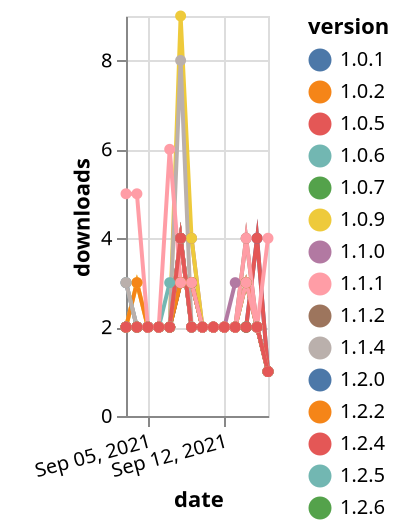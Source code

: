 {"$schema": "https://vega.github.io/schema/vega-lite/v5.json", "description": "A simple bar chart with embedded data.", "data": {"values": [{"date": "2021-09-03", "total": 1650, "delta": 2, "version": "1.0.9"}, {"date": "2021-09-04", "total": 1652, "delta": 2, "version": "1.0.9"}, {"date": "2021-09-05", "total": 1654, "delta": 2, "version": "1.0.9"}, {"date": "2021-09-06", "total": 1656, "delta": 2, "version": "1.0.9"}, {"date": "2021-09-07", "total": 1658, "delta": 2, "version": "1.0.9"}, {"date": "2021-09-08", "total": 1661, "delta": 3, "version": "1.0.9"}, {"date": "2021-09-09", "total": 1664, "delta": 3, "version": "1.0.9"}, {"date": "2021-09-10", "total": 1666, "delta": 2, "version": "1.0.9"}, {"date": "2021-09-11", "total": 1668, "delta": 2, "version": "1.0.9"}, {"date": "2021-09-12", "total": 1670, "delta": 2, "version": "1.0.9"}, {"date": "2021-09-13", "total": 1672, "delta": 2, "version": "1.0.9"}, {"date": "2021-09-14", "total": 1675, "delta": 3, "version": "1.0.9"}, {"date": "2021-09-15", "total": 1677, "delta": 2, "version": "1.0.9"}, {"date": "2021-09-16", "total": 1678, "delta": 1, "version": "1.0.9"}, {"date": "2021-09-03", "total": 1587, "delta": 2, "version": "1.1.0"}, {"date": "2021-09-04", "total": 1589, "delta": 2, "version": "1.1.0"}, {"date": "2021-09-05", "total": 1591, "delta": 2, "version": "1.1.0"}, {"date": "2021-09-06", "total": 1593, "delta": 2, "version": "1.1.0"}, {"date": "2021-09-07", "total": 1595, "delta": 2, "version": "1.1.0"}, {"date": "2021-09-08", "total": 1599, "delta": 4, "version": "1.1.0"}, {"date": "2021-09-09", "total": 1603, "delta": 4, "version": "1.1.0"}, {"date": "2021-09-10", "total": 1605, "delta": 2, "version": "1.1.0"}, {"date": "2021-09-11", "total": 1607, "delta": 2, "version": "1.1.0"}, {"date": "2021-09-12", "total": 1609, "delta": 2, "version": "1.1.0"}, {"date": "2021-09-13", "total": 1612, "delta": 3, "version": "1.1.0"}, {"date": "2021-09-14", "total": 1615, "delta": 3, "version": "1.1.0"}, {"date": "2021-09-15", "total": 1617, "delta": 2, "version": "1.1.0"}, {"date": "2021-09-16", "total": 1618, "delta": 1, "version": "1.1.0"}, {"date": "2021-09-03", "total": 206, "delta": 3, "version": "1.3.0"}, {"date": "2021-09-04", "total": 208, "delta": 2, "version": "1.3.0"}, {"date": "2021-09-05", "total": 210, "delta": 2, "version": "1.3.0"}, {"date": "2021-09-06", "total": 212, "delta": 2, "version": "1.3.0"}, {"date": "2021-09-07", "total": 214, "delta": 2, "version": "1.3.0"}, {"date": "2021-09-08", "total": 217, "delta": 3, "version": "1.3.0"}, {"date": "2021-09-09", "total": 220, "delta": 3, "version": "1.3.0"}, {"date": "2021-09-10", "total": 222, "delta": 2, "version": "1.3.0"}, {"date": "2021-09-11", "total": 224, "delta": 2, "version": "1.3.0"}, {"date": "2021-09-12", "total": 226, "delta": 2, "version": "1.3.0"}, {"date": "2021-09-13", "total": 228, "delta": 2, "version": "1.3.0"}, {"date": "2021-09-14", "total": 230, "delta": 2, "version": "1.3.0"}, {"date": "2021-09-15", "total": 232, "delta": 2, "version": "1.3.0"}, {"date": "2021-09-16", "total": 233, "delta": 1, "version": "1.3.0"}, {"date": "2021-09-03", "total": 1982, "delta": 2, "version": "1.0.1"}, {"date": "2021-09-04", "total": 1984, "delta": 2, "version": "1.0.1"}, {"date": "2021-09-05", "total": 1986, "delta": 2, "version": "1.0.1"}, {"date": "2021-09-06", "total": 1988, "delta": 2, "version": "1.0.1"}, {"date": "2021-09-07", "total": 1990, "delta": 2, "version": "1.0.1"}, {"date": "2021-09-08", "total": 1993, "delta": 3, "version": "1.0.1"}, {"date": "2021-09-09", "total": 1996, "delta": 3, "version": "1.0.1"}, {"date": "2021-09-10", "total": 1998, "delta": 2, "version": "1.0.1"}, {"date": "2021-09-11", "total": 2000, "delta": 2, "version": "1.0.1"}, {"date": "2021-09-12", "total": 2002, "delta": 2, "version": "1.0.1"}, {"date": "2021-09-13", "total": 2004, "delta": 2, "version": "1.0.1"}, {"date": "2021-09-14", "total": 2006, "delta": 2, "version": "1.0.1"}, {"date": "2021-09-15", "total": 2010, "delta": 4, "version": "1.0.1"}, {"date": "2021-09-16", "total": 2011, "delta": 1, "version": "1.0.1"}, {"date": "2021-09-03", "total": 1922, "delta": 2, "version": "1.0.7"}, {"date": "2021-09-04", "total": 1924, "delta": 2, "version": "1.0.7"}, {"date": "2021-09-05", "total": 1926, "delta": 2, "version": "1.0.7"}, {"date": "2021-09-06", "total": 1928, "delta": 2, "version": "1.0.7"}, {"date": "2021-09-07", "total": 1930, "delta": 2, "version": "1.0.7"}, {"date": "2021-09-08", "total": 1933, "delta": 3, "version": "1.0.7"}, {"date": "2021-09-09", "total": 1936, "delta": 3, "version": "1.0.7"}, {"date": "2021-09-10", "total": 1938, "delta": 2, "version": "1.0.7"}, {"date": "2021-09-11", "total": 1940, "delta": 2, "version": "1.0.7"}, {"date": "2021-09-12", "total": 1942, "delta": 2, "version": "1.0.7"}, {"date": "2021-09-13", "total": 1944, "delta": 2, "version": "1.0.7"}, {"date": "2021-09-14", "total": 1947, "delta": 3, "version": "1.0.7"}, {"date": "2021-09-15", "total": 1949, "delta": 2, "version": "1.0.7"}, {"date": "2021-09-16", "total": 1950, "delta": 1, "version": "1.0.7"}, {"date": "2021-09-03", "total": 1031, "delta": 2, "version": "1.2.7"}, {"date": "2021-09-04", "total": 1034, "delta": 3, "version": "1.2.7"}, {"date": "2021-09-05", "total": 1036, "delta": 2, "version": "1.2.7"}, {"date": "2021-09-06", "total": 1038, "delta": 2, "version": "1.2.7"}, {"date": "2021-09-07", "total": 1040, "delta": 2, "version": "1.2.7"}, {"date": "2021-09-08", "total": 1049, "delta": 9, "version": "1.2.7"}, {"date": "2021-09-09", "total": 1053, "delta": 4, "version": "1.2.7"}, {"date": "2021-09-10", "total": 1055, "delta": 2, "version": "1.2.7"}, {"date": "2021-09-11", "total": 1057, "delta": 2, "version": "1.2.7"}, {"date": "2021-09-12", "total": 1059, "delta": 2, "version": "1.2.7"}, {"date": "2021-09-13", "total": 1061, "delta": 2, "version": "1.2.7"}, {"date": "2021-09-14", "total": 1063, "delta": 2, "version": "1.2.7"}, {"date": "2021-09-15", "total": 1065, "delta": 2, "version": "1.2.7"}, {"date": "2021-09-16", "total": 1066, "delta": 1, "version": "1.2.7"}, {"date": "2021-09-03", "total": 1904, "delta": 2, "version": "1.0.6"}, {"date": "2021-09-04", "total": 1906, "delta": 2, "version": "1.0.6"}, {"date": "2021-09-05", "total": 1908, "delta": 2, "version": "1.0.6"}, {"date": "2021-09-06", "total": 1910, "delta": 2, "version": "1.0.6"}, {"date": "2021-09-07", "total": 1913, "delta": 3, "version": "1.0.6"}, {"date": "2021-09-08", "total": 1916, "delta": 3, "version": "1.0.6"}, {"date": "2021-09-09", "total": 1919, "delta": 3, "version": "1.0.6"}, {"date": "2021-09-10", "total": 1921, "delta": 2, "version": "1.0.6"}, {"date": "2021-09-11", "total": 1923, "delta": 2, "version": "1.0.6"}, {"date": "2021-09-12", "total": 1925, "delta": 2, "version": "1.0.6"}, {"date": "2021-09-13", "total": 1927, "delta": 2, "version": "1.0.6"}, {"date": "2021-09-14", "total": 1930, "delta": 3, "version": "1.0.6"}, {"date": "2021-09-15", "total": 1932, "delta": 2, "version": "1.0.6"}, {"date": "2021-09-16", "total": 1933, "delta": 1, "version": "1.0.6"}, {"date": "2021-09-03", "total": 797, "delta": 2, "version": "1.2.2"}, {"date": "2021-09-04", "total": 800, "delta": 3, "version": "1.2.2"}, {"date": "2021-09-05", "total": 802, "delta": 2, "version": "1.2.2"}, {"date": "2021-09-06", "total": 804, "delta": 2, "version": "1.2.2"}, {"date": "2021-09-07", "total": 806, "delta": 2, "version": "1.2.2"}, {"date": "2021-09-08", "total": 810, "delta": 4, "version": "1.2.2"}, {"date": "2021-09-09", "total": 812, "delta": 2, "version": "1.2.2"}, {"date": "2021-09-10", "total": 814, "delta": 2, "version": "1.2.2"}, {"date": "2021-09-11", "total": 816, "delta": 2, "version": "1.2.2"}, {"date": "2021-09-12", "total": 818, "delta": 2, "version": "1.2.2"}, {"date": "2021-09-13", "total": 820, "delta": 2, "version": "1.2.2"}, {"date": "2021-09-14", "total": 822, "delta": 2, "version": "1.2.2"}, {"date": "2021-09-15", "total": 824, "delta": 2, "version": "1.2.2"}, {"date": "2021-09-16", "total": 825, "delta": 1, "version": "1.2.2"}, {"date": "2021-09-03", "total": 748, "delta": 3, "version": "1.2.5"}, {"date": "2021-09-04", "total": 750, "delta": 2, "version": "1.2.5"}, {"date": "2021-09-05", "total": 752, "delta": 2, "version": "1.2.5"}, {"date": "2021-09-06", "total": 754, "delta": 2, "version": "1.2.5"}, {"date": "2021-09-07", "total": 756, "delta": 2, "version": "1.2.5"}, {"date": "2021-09-08", "total": 760, "delta": 4, "version": "1.2.5"}, {"date": "2021-09-09", "total": 762, "delta": 2, "version": "1.2.5"}, {"date": "2021-09-10", "total": 764, "delta": 2, "version": "1.2.5"}, {"date": "2021-09-11", "total": 766, "delta": 2, "version": "1.2.5"}, {"date": "2021-09-12", "total": 768, "delta": 2, "version": "1.2.5"}, {"date": "2021-09-13", "total": 770, "delta": 2, "version": "1.2.5"}, {"date": "2021-09-14", "total": 772, "delta": 2, "version": "1.2.5"}, {"date": "2021-09-15", "total": 774, "delta": 2, "version": "1.2.5"}, {"date": "2021-09-16", "total": 775, "delta": 1, "version": "1.2.5"}, {"date": "2021-09-03", "total": 796, "delta": 2, "version": "1.2.0"}, {"date": "2021-09-04", "total": 798, "delta": 2, "version": "1.2.0"}, {"date": "2021-09-05", "total": 800, "delta": 2, "version": "1.2.0"}, {"date": "2021-09-06", "total": 802, "delta": 2, "version": "1.2.0"}, {"date": "2021-09-07", "total": 804, "delta": 2, "version": "1.2.0"}, {"date": "2021-09-08", "total": 808, "delta": 4, "version": "1.2.0"}, {"date": "2021-09-09", "total": 810, "delta": 2, "version": "1.2.0"}, {"date": "2021-09-10", "total": 812, "delta": 2, "version": "1.2.0"}, {"date": "2021-09-11", "total": 814, "delta": 2, "version": "1.2.0"}, {"date": "2021-09-12", "total": 816, "delta": 2, "version": "1.2.0"}, {"date": "2021-09-13", "total": 818, "delta": 2, "version": "1.2.0"}, {"date": "2021-09-14", "total": 820, "delta": 2, "version": "1.2.0"}, {"date": "2021-09-15", "total": 822, "delta": 2, "version": "1.2.0"}, {"date": "2021-09-16", "total": 823, "delta": 1, "version": "1.2.0"}, {"date": "2021-09-03", "total": 1111, "delta": 2, "version": "1.1.2"}, {"date": "2021-09-04", "total": 1113, "delta": 2, "version": "1.1.2"}, {"date": "2021-09-05", "total": 1115, "delta": 2, "version": "1.1.2"}, {"date": "2021-09-06", "total": 1117, "delta": 2, "version": "1.1.2"}, {"date": "2021-09-07", "total": 1119, "delta": 2, "version": "1.1.2"}, {"date": "2021-09-08", "total": 1123, "delta": 4, "version": "1.1.2"}, {"date": "2021-09-09", "total": 1125, "delta": 2, "version": "1.1.2"}, {"date": "2021-09-10", "total": 1127, "delta": 2, "version": "1.1.2"}, {"date": "2021-09-11", "total": 1129, "delta": 2, "version": "1.1.2"}, {"date": "2021-09-12", "total": 1131, "delta": 2, "version": "1.1.2"}, {"date": "2021-09-13", "total": 1133, "delta": 2, "version": "1.1.2"}, {"date": "2021-09-14", "total": 1137, "delta": 4, "version": "1.1.2"}, {"date": "2021-09-15", "total": 1139, "delta": 2, "version": "1.1.2"}, {"date": "2021-09-16", "total": 1140, "delta": 1, "version": "1.1.2"}, {"date": "2021-09-03", "total": 1281, "delta": 3, "version": "1.1.4"}, {"date": "2021-09-04", "total": 1283, "delta": 2, "version": "1.1.4"}, {"date": "2021-09-05", "total": 1285, "delta": 2, "version": "1.1.4"}, {"date": "2021-09-06", "total": 1287, "delta": 2, "version": "1.1.4"}, {"date": "2021-09-07", "total": 1289, "delta": 2, "version": "1.1.4"}, {"date": "2021-09-08", "total": 1297, "delta": 8, "version": "1.1.4"}, {"date": "2021-09-09", "total": 1299, "delta": 2, "version": "1.1.4"}, {"date": "2021-09-10", "total": 1301, "delta": 2, "version": "1.1.4"}, {"date": "2021-09-11", "total": 1303, "delta": 2, "version": "1.1.4"}, {"date": "2021-09-12", "total": 1305, "delta": 2, "version": "1.1.4"}, {"date": "2021-09-13", "total": 1307, "delta": 2, "version": "1.1.4"}, {"date": "2021-09-14", "total": 1309, "delta": 2, "version": "1.1.4"}, {"date": "2021-09-15", "total": 1311, "delta": 2, "version": "1.1.4"}, {"date": "2021-09-16", "total": 1312, "delta": 1, "version": "1.1.4"}, {"date": "2021-09-03", "total": 1980, "delta": 2, "version": "1.0.5"}, {"date": "2021-09-04", "total": 1982, "delta": 2, "version": "1.0.5"}, {"date": "2021-09-05", "total": 1984, "delta": 2, "version": "1.0.5"}, {"date": "2021-09-06", "total": 1986, "delta": 2, "version": "1.0.5"}, {"date": "2021-09-07", "total": 1988, "delta": 2, "version": "1.0.5"}, {"date": "2021-09-08", "total": 1991, "delta": 3, "version": "1.0.5"}, {"date": "2021-09-09", "total": 1994, "delta": 3, "version": "1.0.5"}, {"date": "2021-09-10", "total": 1996, "delta": 2, "version": "1.0.5"}, {"date": "2021-09-11", "total": 1998, "delta": 2, "version": "1.0.5"}, {"date": "2021-09-12", "total": 2000, "delta": 2, "version": "1.0.5"}, {"date": "2021-09-13", "total": 2002, "delta": 2, "version": "1.0.5"}, {"date": "2021-09-14", "total": 2004, "delta": 2, "version": "1.0.5"}, {"date": "2021-09-15", "total": 2008, "delta": 4, "version": "1.0.5"}, {"date": "2021-09-16", "total": 2009, "delta": 1, "version": "1.0.5"}, {"date": "2021-09-03", "total": 1984, "delta": 2, "version": "1.0.2"}, {"date": "2021-09-04", "total": 1986, "delta": 2, "version": "1.0.2"}, {"date": "2021-09-05", "total": 1988, "delta": 2, "version": "1.0.2"}, {"date": "2021-09-06", "total": 1990, "delta": 2, "version": "1.0.2"}, {"date": "2021-09-07", "total": 1992, "delta": 2, "version": "1.0.2"}, {"date": "2021-09-08", "total": 1995, "delta": 3, "version": "1.0.2"}, {"date": "2021-09-09", "total": 1998, "delta": 3, "version": "1.0.2"}, {"date": "2021-09-10", "total": 2000, "delta": 2, "version": "1.0.2"}, {"date": "2021-09-11", "total": 2002, "delta": 2, "version": "1.0.2"}, {"date": "2021-09-12", "total": 2004, "delta": 2, "version": "1.0.2"}, {"date": "2021-09-13", "total": 2006, "delta": 2, "version": "1.0.2"}, {"date": "2021-09-14", "total": 2009, "delta": 3, "version": "1.0.2"}, {"date": "2021-09-15", "total": 2011, "delta": 2, "version": "1.0.2"}, {"date": "2021-09-16", "total": 2012, "delta": 1, "version": "1.0.2"}, {"date": "2021-09-03", "total": 743, "delta": 2, "version": "1.2.6"}, {"date": "2021-09-04", "total": 745, "delta": 2, "version": "1.2.6"}, {"date": "2021-09-05", "total": 747, "delta": 2, "version": "1.2.6"}, {"date": "2021-09-06", "total": 749, "delta": 2, "version": "1.2.6"}, {"date": "2021-09-07", "total": 751, "delta": 2, "version": "1.2.6"}, {"date": "2021-09-08", "total": 755, "delta": 4, "version": "1.2.6"}, {"date": "2021-09-09", "total": 757, "delta": 2, "version": "1.2.6"}, {"date": "2021-09-10", "total": 759, "delta": 2, "version": "1.2.6"}, {"date": "2021-09-11", "total": 761, "delta": 2, "version": "1.2.6"}, {"date": "2021-09-12", "total": 763, "delta": 2, "version": "1.2.6"}, {"date": "2021-09-13", "total": 765, "delta": 2, "version": "1.2.6"}, {"date": "2021-09-14", "total": 767, "delta": 2, "version": "1.2.6"}, {"date": "2021-09-15", "total": 769, "delta": 2, "version": "1.2.6"}, {"date": "2021-09-16", "total": 770, "delta": 1, "version": "1.2.6"}, {"date": "2021-09-03", "total": 39, "delta": 5, "version": "1.4.0"}, {"date": "2021-09-04", "total": 44, "delta": 5, "version": "1.4.0"}, {"date": "2021-09-05", "total": 46, "delta": 2, "version": "1.4.0"}, {"date": "2021-09-06", "total": 48, "delta": 2, "version": "1.4.0"}, {"date": "2021-09-07", "total": 54, "delta": 6, "version": "1.4.0"}, {"date": "2021-09-08", "total": 57, "delta": 3, "version": "1.4.0"}, {"date": "2021-09-09", "total": 60, "delta": 3, "version": "1.4.0"}, {"date": "2021-09-10", "total": 62, "delta": 2, "version": "1.4.0"}, {"date": "2021-09-11", "total": 64, "delta": 2, "version": "1.4.0"}, {"date": "2021-09-12", "total": 66, "delta": 2, "version": "1.4.0"}, {"date": "2021-09-13", "total": 68, "delta": 2, "version": "1.4.0"}, {"date": "2021-09-14", "total": 71, "delta": 3, "version": "1.4.0"}, {"date": "2021-09-15", "total": 73, "delta": 2, "version": "1.4.0"}, {"date": "2021-09-16", "total": 77, "delta": 4, "version": "1.4.0"}, {"date": "2021-09-03", "total": 1111, "delta": 2, "version": "1.1.1"}, {"date": "2021-09-04", "total": 1113, "delta": 2, "version": "1.1.1"}, {"date": "2021-09-05", "total": 1115, "delta": 2, "version": "1.1.1"}, {"date": "2021-09-06", "total": 1117, "delta": 2, "version": "1.1.1"}, {"date": "2021-09-07", "total": 1119, "delta": 2, "version": "1.1.1"}, {"date": "2021-09-08", "total": 1123, "delta": 4, "version": "1.1.1"}, {"date": "2021-09-09", "total": 1125, "delta": 2, "version": "1.1.1"}, {"date": "2021-09-10", "total": 1127, "delta": 2, "version": "1.1.1"}, {"date": "2021-09-11", "total": 1129, "delta": 2, "version": "1.1.1"}, {"date": "2021-09-12", "total": 1131, "delta": 2, "version": "1.1.1"}, {"date": "2021-09-13", "total": 1133, "delta": 2, "version": "1.1.1"}, {"date": "2021-09-14", "total": 1137, "delta": 4, "version": "1.1.1"}, {"date": "2021-09-15", "total": 1139, "delta": 2, "version": "1.1.1"}, {"date": "2021-09-16", "total": 1140, "delta": 1, "version": "1.1.1"}, {"date": "2021-09-03", "total": 743, "delta": 2, "version": "1.2.4"}, {"date": "2021-09-04", "total": 745, "delta": 2, "version": "1.2.4"}, {"date": "2021-09-05", "total": 747, "delta": 2, "version": "1.2.4"}, {"date": "2021-09-06", "total": 749, "delta": 2, "version": "1.2.4"}, {"date": "2021-09-07", "total": 751, "delta": 2, "version": "1.2.4"}, {"date": "2021-09-08", "total": 755, "delta": 4, "version": "1.2.4"}, {"date": "2021-09-09", "total": 757, "delta": 2, "version": "1.2.4"}, {"date": "2021-09-10", "total": 759, "delta": 2, "version": "1.2.4"}, {"date": "2021-09-11", "total": 761, "delta": 2, "version": "1.2.4"}, {"date": "2021-09-12", "total": 763, "delta": 2, "version": "1.2.4"}, {"date": "2021-09-13", "total": 765, "delta": 2, "version": "1.2.4"}, {"date": "2021-09-14", "total": 767, "delta": 2, "version": "1.2.4"}, {"date": "2021-09-15", "total": 769, "delta": 2, "version": "1.2.4"}, {"date": "2021-09-16", "total": 770, "delta": 1, "version": "1.2.4"}]}, "width": "container", "mark": {"type": "line", "point": {"filled": true}}, "encoding": {"x": {"field": "date", "type": "temporal", "timeUnit": "yearmonthdate", "title": "date", "axis": {"labelAngle": -15}}, "y": {"field": "delta", "type": "quantitative", "title": "downloads"}, "color": {"field": "version", "type": "nominal"}, "tooltip": {"field": "delta"}}}